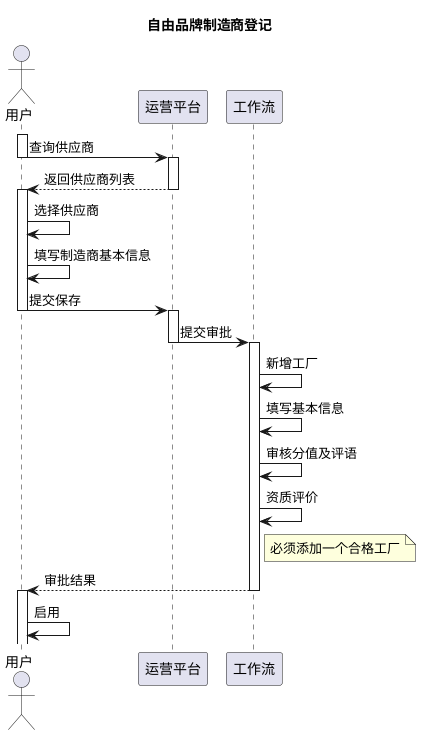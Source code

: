 @startuml

title 自由品牌制造商登记

actor 用户 as User

participant "运营平台" as Partner
participant "工作流" as Workflow

activate User
User -> Partner: 查询供应商
deactivate User

activate Partner
Partner --> User: 返回供应商列表
deactivate

activate User
User -> User: 选择供应商
User -> User: 填写制造商基本信息
User -> Partner: 提交保存
deactivate

activate Partner
Partner -> Workflow: 提交审批
deactivate

activate Workflow
Workflow -> Workflow: 新增工厂
Workflow -> Workflow: 填写基本信息
Workflow -> Workflow: 审核分值及评语
Workflow -> Workflow: 资质评价
note right of Workflow : 必须添加一个合格工厂
Workflow --> User: 审批结果
deactivate

activate User
User -> User: 启用
@enduml
